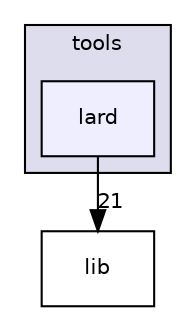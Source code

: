 digraph "tools/lard" {
  bgcolor=transparent;
  compound=true
  node [ fontsize="10", fontname="Helvetica"];
  edge [ labelfontsize="10", labelfontname="Helvetica"];
  subgraph clusterdir_4eeb864c4eec08c7d6b9d3b0352cfdde {
    graph [ bgcolor="#ddddee", pencolor="black", label="tools" fontname="Helvetica", fontsize="10", URL="dir_4eeb864c4eec08c7d6b9d3b0352cfdde.html"]
  dir_52808ae987711afc12bd407eda038bc0 [shape=box, label="lard", style="filled", fillcolor="#eeeeff", pencolor="black", URL="dir_52808ae987711afc12bd407eda038bc0.html"];
  }
  dir_97aefd0d527b934f1d99a682da8fe6a9 [shape=box label="lib" URL="dir_97aefd0d527b934f1d99a682da8fe6a9.html"];
  dir_52808ae987711afc12bd407eda038bc0->dir_97aefd0d527b934f1d99a682da8fe6a9 [headlabel="21", labeldistance=1.5 headhref="dir_000004_000001.html"];
}
